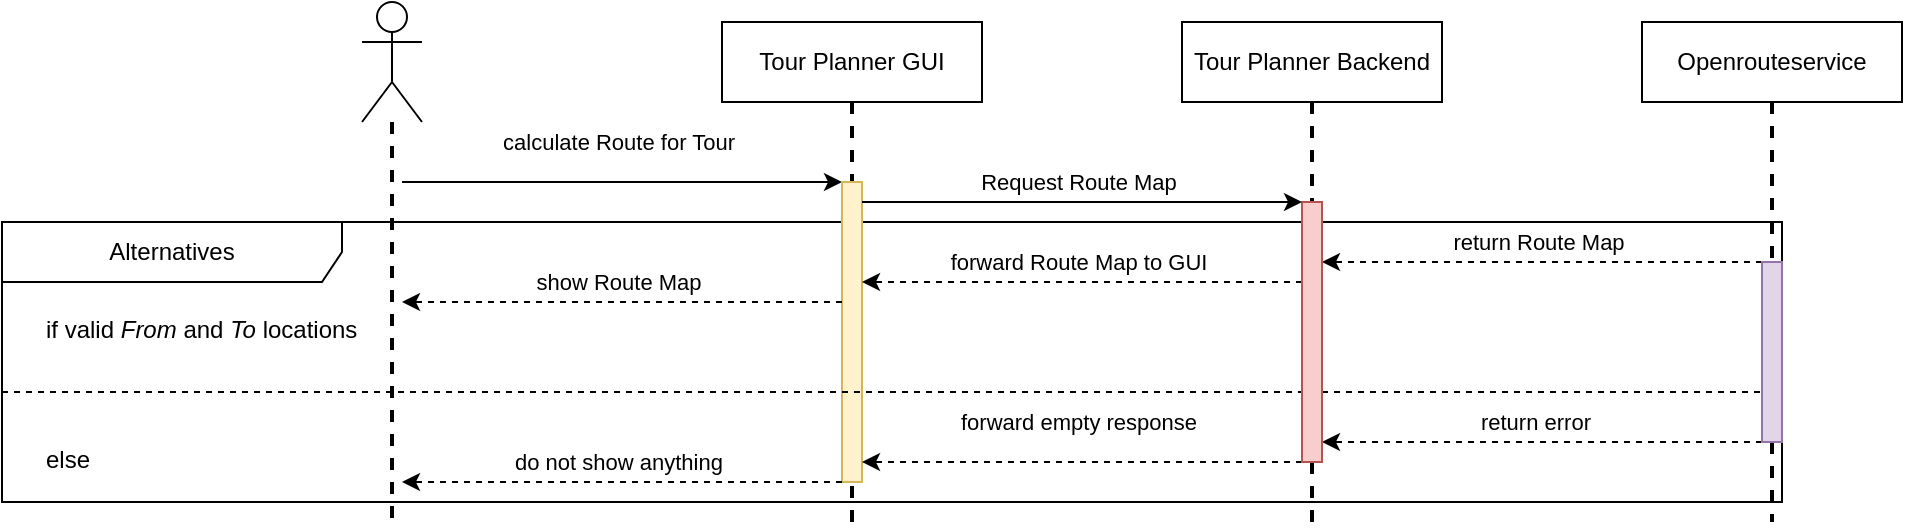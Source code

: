 <mxfile version="27.0.5">
  <diagram name="Page-1" id="EVo79O1Vl5bR7eSaTk0s">
    <mxGraphModel dx="2252" dy="828" grid="1" gridSize="10" guides="1" tooltips="1" connect="1" arrows="1" fold="1" page="1" pageScale="1" pageWidth="827" pageHeight="1169" math="0" shadow="0">
      <root>
        <mxCell id="0" />
        <mxCell id="1" parent="0" />
        <mxCell id="fMWfn83Go68coCgBGwn0-6" style="rounded=0;orthogonalLoop=1;jettySize=auto;html=1;endArrow=none;startFill=0;dashed=1;strokeWidth=2;" edge="1" parent="1" source="fMWfn83Go68coCgBGwn0-1">
          <mxGeometry relative="1" as="geometry">
            <mxPoint x="-125" y="610" as="targetPoint" />
          </mxGeometry>
        </mxCell>
        <mxCell id="fMWfn83Go68coCgBGwn0-1" value="" style="shape=umlActor;verticalLabelPosition=bottom;verticalAlign=top;html=1;outlineConnect=0;" vertex="1" parent="1">
          <mxGeometry x="-140" y="350" width="30" height="60" as="geometry" />
        </mxCell>
        <mxCell id="fMWfn83Go68coCgBGwn0-7" style="rounded=0;orthogonalLoop=1;jettySize=auto;html=1;dashed=1;endArrow=none;startFill=0;strokeWidth=2;" edge="1" parent="1" source="fMWfn83Go68coCgBGwn0-2">
          <mxGeometry relative="1" as="geometry">
            <mxPoint x="105" y="610" as="targetPoint" />
          </mxGeometry>
        </mxCell>
        <mxCell id="fMWfn83Go68coCgBGwn0-2" value="Tour Planner GUI" style="rounded=0;whiteSpace=wrap;html=1;" vertex="1" parent="1">
          <mxGeometry x="40" y="360" width="130" height="40" as="geometry" />
        </mxCell>
        <mxCell id="fMWfn83Go68coCgBGwn0-8" style="rounded=0;orthogonalLoop=1;jettySize=auto;html=1;exitX=0.5;exitY=1;exitDx=0;exitDy=0;dashed=1;endArrow=none;startFill=0;strokeWidth=2;" edge="1" parent="1" source="fMWfn83Go68coCgBGwn0-42">
          <mxGeometry relative="1" as="geometry">
            <mxPoint x="335" y="610" as="targetPoint" />
          </mxGeometry>
        </mxCell>
        <mxCell id="fMWfn83Go68coCgBGwn0-3" value="Tour Planner Backend" style="rounded=0;whiteSpace=wrap;html=1;" vertex="1" parent="1">
          <mxGeometry x="270" y="360" width="130" height="40" as="geometry" />
        </mxCell>
        <mxCell id="fMWfn83Go68coCgBGwn0-9" style="rounded=0;orthogonalLoop=1;jettySize=auto;html=1;dashed=1;endArrow=none;startFill=0;targetPerimeterSpacing=0;strokeWidth=2;" edge="1" parent="1" source="fMWfn83Go68coCgBGwn0-44">
          <mxGeometry relative="1" as="geometry">
            <mxPoint x="565" y="610" as="targetPoint" />
          </mxGeometry>
        </mxCell>
        <mxCell id="fMWfn83Go68coCgBGwn0-4" value="Openrouteservice" style="rounded=0;whiteSpace=wrap;html=1;" vertex="1" parent="1">
          <mxGeometry x="500" y="360" width="130" height="40" as="geometry" />
        </mxCell>
        <mxCell id="fMWfn83Go68coCgBGwn0-10" value="" style="endArrow=classic;html=1;rounded=0;" edge="1" parent="1">
          <mxGeometry width="50" height="50" relative="1" as="geometry">
            <mxPoint x="-120" y="440" as="sourcePoint" />
            <mxPoint x="100" y="440" as="targetPoint" />
          </mxGeometry>
        </mxCell>
        <mxCell id="fMWfn83Go68coCgBGwn0-11" value="calculate Route for Tour" style="edgeLabel;html=1;align=center;verticalAlign=middle;resizable=0;points=[];" vertex="1" connectable="0" parent="fMWfn83Go68coCgBGwn0-10">
          <mxGeometry x="-0.018" y="-4" relative="1" as="geometry">
            <mxPoint y="-24" as="offset" />
          </mxGeometry>
        </mxCell>
        <mxCell id="fMWfn83Go68coCgBGwn0-26" value="Alternatives" style="shape=umlFrame;whiteSpace=wrap;html=1;pointerEvents=0;recursiveResize=0;container=1;collapsible=0;width=170;" vertex="1" parent="1">
          <mxGeometry x="-320" y="460" width="890" height="140" as="geometry" />
        </mxCell>
        <mxCell id="fMWfn83Go68coCgBGwn0-27" value="if valid &lt;i&gt;From &lt;/i&gt;and &lt;i&gt;To &lt;/i&gt;locations" style="text;html=1;" vertex="1" parent="fMWfn83Go68coCgBGwn0-26">
          <mxGeometry width="100" height="20" relative="1" as="geometry">
            <mxPoint x="20" y="40" as="offset" />
          </mxGeometry>
        </mxCell>
        <mxCell id="fMWfn83Go68coCgBGwn0-41" value="" style="rounded=0;whiteSpace=wrap;html=1;fillColor=#fff2cc;strokeColor=#d6b656;" vertex="1" parent="fMWfn83Go68coCgBGwn0-26">
          <mxGeometry x="420" y="-20" width="10" height="150" as="geometry" />
        </mxCell>
        <mxCell id="fMWfn83Go68coCgBGwn0-75" value="" style="endArrow=classic;html=1;rounded=0;dashed=1;" edge="1" parent="fMWfn83Go68coCgBGwn0-26">
          <mxGeometry width="50" height="50" relative="1" as="geometry">
            <mxPoint x="650" y="120" as="sourcePoint" />
            <mxPoint x="430" y="120" as="targetPoint" />
          </mxGeometry>
        </mxCell>
        <mxCell id="fMWfn83Go68coCgBGwn0-76" value="forward empty response" style="edgeLabel;html=1;align=center;verticalAlign=middle;resizable=0;points=[];" vertex="1" connectable="0" parent="fMWfn83Go68coCgBGwn0-75">
          <mxGeometry x="0.021" y="-3" relative="1" as="geometry">
            <mxPoint y="-17" as="offset" />
          </mxGeometry>
        </mxCell>
        <mxCell id="fMWfn83Go68coCgBGwn0-28" value="else" style="line;strokeWidth=1;labelPosition=center;verticalLabelPosition=bottom;align=left;verticalAlign=top;spacingLeft=20;spacingTop=15;html=1;whiteSpace=wrap;dashed=1;" vertex="1" parent="fMWfn83Go68coCgBGwn0-26">
          <mxGeometry y="80" width="890" height="10" as="geometry" />
        </mxCell>
        <mxCell id="fMWfn83Go68coCgBGwn0-79" value="" style="endArrow=classic;html=1;rounded=0;dashed=1;" edge="1" parent="fMWfn83Go68coCgBGwn0-26">
          <mxGeometry width="50" height="50" relative="1" as="geometry">
            <mxPoint x="420" y="130" as="sourcePoint" />
            <mxPoint x="200" y="130" as="targetPoint" />
          </mxGeometry>
        </mxCell>
        <mxCell id="fMWfn83Go68coCgBGwn0-80" value="do not show anything" style="edgeLabel;html=1;align=center;verticalAlign=middle;resizable=0;points=[];" vertex="1" connectable="0" parent="fMWfn83Go68coCgBGwn0-79">
          <mxGeometry x="0.021" y="-3" relative="1" as="geometry">
            <mxPoint y="-7" as="offset" />
          </mxGeometry>
        </mxCell>
        <mxCell id="fMWfn83Go68coCgBGwn0-70" value="" style="endArrow=classic;html=1;rounded=0;dashed=1;" edge="1" parent="fMWfn83Go68coCgBGwn0-26">
          <mxGeometry width="50" height="50" relative="1" as="geometry">
            <mxPoint x="880" y="20" as="sourcePoint" />
            <mxPoint x="660" y="20" as="targetPoint" />
          </mxGeometry>
        </mxCell>
        <mxCell id="fMWfn83Go68coCgBGwn0-71" value="return Route Map" style="edgeLabel;html=1;align=center;verticalAlign=middle;resizable=0;points=[];" vertex="1" connectable="0" parent="fMWfn83Go68coCgBGwn0-70">
          <mxGeometry x="0.021" y="-3" relative="1" as="geometry">
            <mxPoint y="-7" as="offset" />
          </mxGeometry>
        </mxCell>
        <mxCell id="fMWfn83Go68coCgBGwn0-68" value="" style="endArrow=classic;html=1;rounded=0;dashed=1;" edge="1" parent="fMWfn83Go68coCgBGwn0-26">
          <mxGeometry width="50" height="50" relative="1" as="geometry">
            <mxPoint x="650" y="30" as="sourcePoint" />
            <mxPoint x="430" y="30" as="targetPoint" />
          </mxGeometry>
        </mxCell>
        <mxCell id="fMWfn83Go68coCgBGwn0-69" value="forward Route Map to GUI" style="edgeLabel;html=1;align=center;verticalAlign=middle;resizable=0;points=[];" vertex="1" connectable="0" parent="fMWfn83Go68coCgBGwn0-68">
          <mxGeometry x="0.021" y="-3" relative="1" as="geometry">
            <mxPoint y="-7" as="offset" />
          </mxGeometry>
        </mxCell>
        <mxCell id="fMWfn83Go68coCgBGwn0-84" value="" style="endArrow=classic;html=1;rounded=0;dashed=1;" edge="1" parent="fMWfn83Go68coCgBGwn0-26">
          <mxGeometry width="50" height="50" relative="1" as="geometry">
            <mxPoint x="420" y="40" as="sourcePoint" />
            <mxPoint x="200" y="40" as="targetPoint" />
          </mxGeometry>
        </mxCell>
        <mxCell id="fMWfn83Go68coCgBGwn0-85" value="show Route Map" style="edgeLabel;html=1;align=center;verticalAlign=middle;resizable=0;points=[];" vertex="1" connectable="0" parent="fMWfn83Go68coCgBGwn0-84">
          <mxGeometry x="0.021" y="-3" relative="1" as="geometry">
            <mxPoint y="-7" as="offset" />
          </mxGeometry>
        </mxCell>
        <mxCell id="fMWfn83Go68coCgBGwn0-86" value="" style="endArrow=classic;html=1;rounded=0;dashed=1;" edge="1" parent="fMWfn83Go68coCgBGwn0-26">
          <mxGeometry width="50" height="50" relative="1" as="geometry">
            <mxPoint x="880" y="110" as="sourcePoint" />
            <mxPoint x="660" y="110" as="targetPoint" />
          </mxGeometry>
        </mxCell>
        <mxCell id="fMWfn83Go68coCgBGwn0-87" value="return error&amp;nbsp;" style="edgeLabel;html=1;align=center;verticalAlign=middle;resizable=0;points=[];" vertex="1" connectable="0" parent="fMWfn83Go68coCgBGwn0-86">
          <mxGeometry x="0.021" y="-3" relative="1" as="geometry">
            <mxPoint y="-7" as="offset" />
          </mxGeometry>
        </mxCell>
        <mxCell id="fMWfn83Go68coCgBGwn0-44" value="" style="rounded=0;whiteSpace=wrap;html=1;fillColor=#e1d5e7;strokeColor=#9673a6;" vertex="1" parent="fMWfn83Go68coCgBGwn0-26">
          <mxGeometry x="880" y="20" width="10" height="90" as="geometry" />
        </mxCell>
        <mxCell id="fMWfn83Go68coCgBGwn0-43" value="" style="rounded=0;orthogonalLoop=1;jettySize=auto;html=1;exitX=0.5;exitY=1;exitDx=0;exitDy=0;dashed=1;endArrow=none;startFill=0;strokeWidth=2;" edge="1" parent="1" source="fMWfn83Go68coCgBGwn0-3" target="fMWfn83Go68coCgBGwn0-42">
          <mxGeometry relative="1" as="geometry">
            <mxPoint x="335" y="600" as="targetPoint" />
            <mxPoint x="335" y="400" as="sourcePoint" />
          </mxGeometry>
        </mxCell>
        <mxCell id="fMWfn83Go68coCgBGwn0-42" value="" style="rounded=0;whiteSpace=wrap;html=1;fillColor=#f8cecc;strokeColor=#b85450;" vertex="1" parent="1">
          <mxGeometry x="330" y="450" width="10" height="130" as="geometry" />
        </mxCell>
        <mxCell id="fMWfn83Go68coCgBGwn0-45" value="" style="rounded=0;orthogonalLoop=1;jettySize=auto;html=1;dashed=1;endArrow=none;startFill=0;targetPerimeterSpacing=0;strokeWidth=2;exitX=0.5;exitY=1;exitDx=0;exitDy=0;" edge="1" parent="1" source="fMWfn83Go68coCgBGwn0-4" target="fMWfn83Go68coCgBGwn0-44">
          <mxGeometry relative="1" as="geometry">
            <mxPoint x="615" y="900" as="targetPoint" />
            <mxPoint x="615" y="700" as="sourcePoint" />
          </mxGeometry>
        </mxCell>
        <mxCell id="fMWfn83Go68coCgBGwn0-12" value="" style="endArrow=classic;html=1;rounded=0;" edge="1" parent="1">
          <mxGeometry width="50" height="50" relative="1" as="geometry">
            <mxPoint x="110" y="450" as="sourcePoint" />
            <mxPoint x="330" y="450" as="targetPoint" />
          </mxGeometry>
        </mxCell>
        <mxCell id="fMWfn83Go68coCgBGwn0-59" value="Request Route Map" style="edgeLabel;html=1;align=center;verticalAlign=middle;resizable=0;points=[];" vertex="1" connectable="0" parent="fMWfn83Go68coCgBGwn0-12">
          <mxGeometry x="-0.021" relative="1" as="geometry">
            <mxPoint y="-10" as="offset" />
          </mxGeometry>
        </mxCell>
      </root>
    </mxGraphModel>
  </diagram>
</mxfile>
